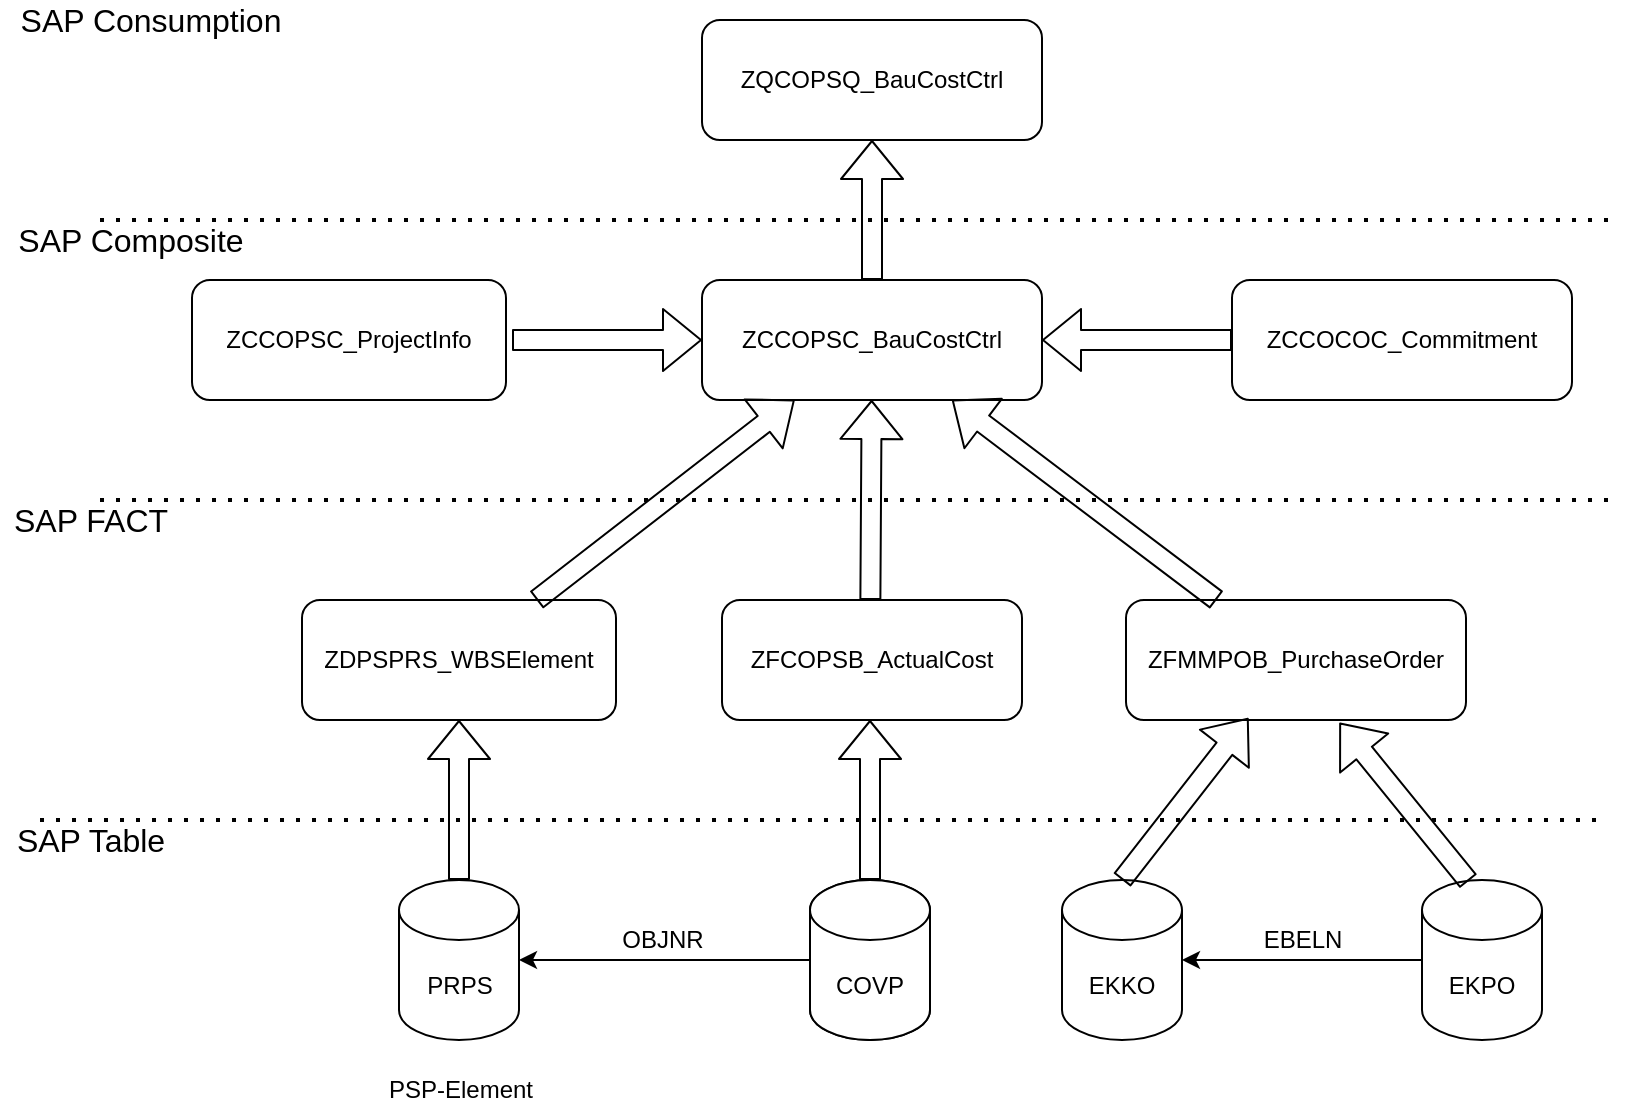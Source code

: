 <mxfile version="14.8.5" type="github">
  <diagram id="yg9wLYMmunS48xEma6tN" name="Page-1">
    <mxGraphModel dx="1188" dy="728" grid="1" gridSize="10" guides="1" tooltips="1" connect="1" arrows="1" fold="1" page="1" pageScale="1" pageWidth="827" pageHeight="1169" math="0" shadow="0">
      <root>
        <mxCell id="0" />
        <mxCell id="1" parent="0" />
        <mxCell id="NQwqN2q51bdc88onhYT6-1" value="COVP" style="shape=cylinder3;whiteSpace=wrap;html=1;boundedLbl=1;backgroundOutline=1;size=15;" vertex="1" parent="1">
          <mxGeometry x="409" y="470" width="60" height="80" as="geometry" />
        </mxCell>
        <mxCell id="NQwqN2q51bdc88onhYT6-2" value="ZICOPSB_ActualCosts" style="rounded=1;whiteSpace=wrap;html=1;" vertex="1" parent="1">
          <mxGeometry x="369" y="330" width="140" height="60" as="geometry" />
        </mxCell>
        <mxCell id="NQwqN2q51bdc88onhYT6-3" value="ZCCOPSC_BauCostCtrl" style="rounded=1;whiteSpace=wrap;html=1;" vertex="1" parent="1">
          <mxGeometry x="355" y="170" width="170" height="60" as="geometry" />
        </mxCell>
        <mxCell id="NQwqN2q51bdc88onhYT6-4" value="" style="shape=flexArrow;endArrow=classic;html=1;" edge="1" parent="1" source="NQwqN2q51bdc88onhYT6-1" target="NQwqN2q51bdc88onhYT6-2">
          <mxGeometry width="50" height="50" relative="1" as="geometry">
            <mxPoint x="118" y="470" as="sourcePoint" />
            <mxPoint x="168" y="420" as="targetPoint" />
          </mxGeometry>
        </mxCell>
        <mxCell id="NQwqN2q51bdc88onhYT6-5" value="" style="shape=flexArrow;endArrow=classic;html=1;" edge="1" parent="1" source="NQwqN2q51bdc88onhYT6-2" target="NQwqN2q51bdc88onhYT6-3">
          <mxGeometry width="50" height="50" relative="1" as="geometry">
            <mxPoint x="404.2" y="270" as="sourcePoint" />
            <mxPoint x="508" y="120" as="targetPoint" />
          </mxGeometry>
        </mxCell>
        <mxCell id="NQwqN2q51bdc88onhYT6-6" value="" style="endArrow=none;dashed=1;html=1;dashPattern=1 3;strokeWidth=2;" edge="1" parent="1">
          <mxGeometry width="50" height="50" relative="1" as="geometry">
            <mxPoint x="24" y="440" as="sourcePoint" />
            <mxPoint x="804" y="440" as="targetPoint" />
          </mxGeometry>
        </mxCell>
        <mxCell id="NQwqN2q51bdc88onhYT6-7" value="&lt;font style=&quot;font-size: 16px&quot;&gt;SAP Table&lt;/font&gt;" style="text;html=1;resizable=0;autosize=1;align=center;verticalAlign=middle;points=[];fillColor=none;strokeColor=none;rounded=0;" vertex="1" parent="1">
          <mxGeometry x="4" y="440" width="90" height="20" as="geometry" />
        </mxCell>
        <mxCell id="NQwqN2q51bdc88onhYT6-8" value="" style="endArrow=none;dashed=1;html=1;dashPattern=1 3;strokeWidth=2;" edge="1" parent="1">
          <mxGeometry width="50" height="50" relative="1" as="geometry">
            <mxPoint x="54" y="140" as="sourcePoint" />
            <mxPoint x="814" y="140" as="targetPoint" />
          </mxGeometry>
        </mxCell>
        <mxCell id="NQwqN2q51bdc88onhYT6-9" value="&lt;font style=&quot;font-size: 16px&quot;&gt;SAP FACT&lt;/font&gt;" style="text;html=1;resizable=0;autosize=1;align=center;verticalAlign=middle;points=[];fillColor=none;strokeColor=none;rounded=0;" vertex="1" parent="1">
          <mxGeometry x="4" y="280" width="90" height="20" as="geometry" />
        </mxCell>
        <mxCell id="NQwqN2q51bdc88onhYT6-10" value="" style="endArrow=none;dashed=1;html=1;dashPattern=1 3;strokeWidth=2;" edge="1" parent="1">
          <mxGeometry width="50" height="50" relative="1" as="geometry">
            <mxPoint x="54" y="280" as="sourcePoint" />
            <mxPoint x="814" y="280" as="targetPoint" />
          </mxGeometry>
        </mxCell>
        <mxCell id="NQwqN2q51bdc88onhYT6-11" value="&lt;font style=&quot;font-size: 16px&quot;&gt;SAP Composite&lt;/font&gt;" style="text;html=1;resizable=0;autosize=1;align=center;verticalAlign=middle;points=[];fillColor=none;strokeColor=none;rounded=0;" vertex="1" parent="1">
          <mxGeometry x="4" y="140" width="130" height="20" as="geometry" />
        </mxCell>
        <mxCell id="NQwqN2q51bdc88onhYT6-12" value="PRPS" style="shape=cylinder3;whiteSpace=wrap;html=1;boundedLbl=1;backgroundOutline=1;size=15;" vertex="1" parent="1">
          <mxGeometry x="203.5" y="470" width="60" height="80" as="geometry" />
        </mxCell>
        <mxCell id="NQwqN2q51bdc88onhYT6-13" value="" style="endArrow=classic;html=1;exitX=0;exitY=0.5;exitDx=0;exitDy=0;exitPerimeter=0;entryX=1;entryY=0.5;entryDx=0;entryDy=0;entryPerimeter=0;" edge="1" parent="1" source="NQwqN2q51bdc88onhYT6-1" target="NQwqN2q51bdc88onhYT6-12">
          <mxGeometry width="50" height="50" relative="1" as="geometry">
            <mxPoint x="228" y="330" as="sourcePoint" />
            <mxPoint x="278" y="280" as="targetPoint" />
          </mxGeometry>
        </mxCell>
        <mxCell id="NQwqN2q51bdc88onhYT6-14" value="OBJNR" style="text;html=1;align=center;verticalAlign=middle;resizable=0;points=[];autosize=1;strokeColor=none;" vertex="1" parent="1">
          <mxGeometry x="305" y="490" width="60" height="20" as="geometry" />
        </mxCell>
        <mxCell id="NQwqN2q51bdc88onhYT6-15" value="" style="shape=flexArrow;endArrow=classic;html=1;entryX=0.5;entryY=1;entryDx=0;entryDy=0;" edge="1" parent="1" source="NQwqN2q51bdc88onhYT6-12" target="NQwqN2q51bdc88onhYT6-19">
          <mxGeometry width="50" height="50" relative="1" as="geometry">
            <mxPoint x="29" y="620" as="sourcePoint" />
            <mxPoint x="225.25" y="390" as="targetPoint" />
          </mxGeometry>
        </mxCell>
        <mxCell id="NQwqN2q51bdc88onhYT6-16" value="PSP-Element" style="text;html=1;align=center;verticalAlign=middle;resizable=0;points=[];autosize=1;strokeColor=none;" vertex="1" parent="1">
          <mxGeometry x="188.5" y="565" width="90" height="20" as="geometry" />
        </mxCell>
        <mxCell id="NQwqN2q51bdc88onhYT6-17" value="ZFCOPSB_ActualCost" style="rounded=1;whiteSpace=wrap;html=1;" vertex="1" parent="1">
          <mxGeometry x="365" y="330" width="150" height="60" as="geometry" />
        </mxCell>
        <mxCell id="NQwqN2q51bdc88onhYT6-18" value="COVP" style="shape=cylinder3;whiteSpace=wrap;html=1;boundedLbl=1;backgroundOutline=1;size=15;" vertex="1" parent="1">
          <mxGeometry x="409" y="470" width="60" height="80" as="geometry" />
        </mxCell>
        <mxCell id="NQwqN2q51bdc88onhYT6-19" value="ZDPSPRS_WBSElement" style="rounded=1;whiteSpace=wrap;html=1;" vertex="1" parent="1">
          <mxGeometry x="155" y="330" width="157" height="60" as="geometry" />
        </mxCell>
        <mxCell id="NQwqN2q51bdc88onhYT6-20" value="" style="shape=flexArrow;endArrow=classic;html=1;" edge="1" parent="1" source="NQwqN2q51bdc88onhYT6-19" target="NQwqN2q51bdc88onhYT6-3">
          <mxGeometry width="50" height="50" relative="1" as="geometry">
            <mxPoint x="215" y="340" as="sourcePoint" />
            <mxPoint x="265" y="290" as="targetPoint" />
          </mxGeometry>
        </mxCell>
        <mxCell id="NQwqN2q51bdc88onhYT6-21" value="&lt;font style=&quot;font-size: 16px&quot;&gt;SAP Consumption&lt;/font&gt;" style="text;html=1;resizable=0;autosize=1;align=center;verticalAlign=middle;points=[];fillColor=none;strokeColor=none;rounded=0;" vertex="1" parent="1">
          <mxGeometry x="4" y="30" width="150" height="20" as="geometry" />
        </mxCell>
        <mxCell id="NQwqN2q51bdc88onhYT6-22" value="ZFMMPOB_PurchaseOrder" style="rounded=1;whiteSpace=wrap;html=1;" vertex="1" parent="1">
          <mxGeometry x="567" y="330" width="170" height="60" as="geometry" />
        </mxCell>
        <mxCell id="NQwqN2q51bdc88onhYT6-23" value="" style="shape=flexArrow;endArrow=classic;html=1;" edge="1" parent="1" source="NQwqN2q51bdc88onhYT6-22">
          <mxGeometry width="50" height="50" relative="1" as="geometry">
            <mxPoint x="585" y="310" as="sourcePoint" />
            <mxPoint x="480" y="230" as="targetPoint" />
          </mxGeometry>
        </mxCell>
        <mxCell id="NQwqN2q51bdc88onhYT6-24" value="EKKO" style="shape=cylinder3;whiteSpace=wrap;html=1;boundedLbl=1;backgroundOutline=1;size=15;" vertex="1" parent="1">
          <mxGeometry x="535" y="470" width="60" height="80" as="geometry" />
        </mxCell>
        <mxCell id="NQwqN2q51bdc88onhYT6-25" value="EKPO" style="shape=cylinder3;whiteSpace=wrap;html=1;boundedLbl=1;backgroundOutline=1;size=15;" vertex="1" parent="1">
          <mxGeometry x="715" y="470" width="60" height="80" as="geometry" />
        </mxCell>
        <mxCell id="NQwqN2q51bdc88onhYT6-26" value="" style="endArrow=classic;html=1;exitX=0;exitY=0.5;exitDx=0;exitDy=0;exitPerimeter=0;entryX=1;entryY=0.5;entryDx=0;entryDy=0;entryPerimeter=0;" edge="1" parent="1" source="NQwqN2q51bdc88onhYT6-25" target="NQwqN2q51bdc88onhYT6-24">
          <mxGeometry width="50" height="50" relative="1" as="geometry">
            <mxPoint x="675.5" y="594" as="sourcePoint" />
            <mxPoint x="530" y="594" as="targetPoint" />
          </mxGeometry>
        </mxCell>
        <mxCell id="NQwqN2q51bdc88onhYT6-27" value="EBELN" style="text;html=1;align=center;verticalAlign=middle;resizable=0;points=[];autosize=1;strokeColor=none;" vertex="1" parent="1">
          <mxGeometry x="630" y="490" width="50" height="20" as="geometry" />
        </mxCell>
        <mxCell id="NQwqN2q51bdc88onhYT6-28" value="" style="shape=flexArrow;endArrow=classic;html=1;entryX=0.628;entryY=1.023;entryDx=0;entryDy=0;entryPerimeter=0;exitX=0.387;exitY=0.008;exitDx=0;exitDy=0;exitPerimeter=0;" edge="1" parent="1" source="NQwqN2q51bdc88onhYT6-25" target="NQwqN2q51bdc88onhYT6-22">
          <mxGeometry width="50" height="50" relative="1" as="geometry">
            <mxPoint x="725" y="470" as="sourcePoint" />
            <mxPoint x="445" y="350" as="targetPoint" />
          </mxGeometry>
        </mxCell>
        <mxCell id="NQwqN2q51bdc88onhYT6-29" value="" style="shape=flexArrow;endArrow=classic;html=1;entryX=0.36;entryY=0.983;entryDx=0;entryDy=0;entryPerimeter=0;exitX=0.5;exitY=0;exitDx=0;exitDy=0;exitPerimeter=0;" edge="1" parent="1" source="NQwqN2q51bdc88onhYT6-24" target="NQwqN2q51bdc88onhYT6-22">
          <mxGeometry width="50" height="50" relative="1" as="geometry">
            <mxPoint x="525" y="470" as="sourcePoint" />
            <mxPoint x="575" y="420" as="targetPoint" />
          </mxGeometry>
        </mxCell>
        <mxCell id="NQwqN2q51bdc88onhYT6-30" value="ZCCOPSC_ProjectInfo" style="rounded=1;whiteSpace=wrap;html=1;" vertex="1" parent="1">
          <mxGeometry x="100" y="170" width="157" height="60" as="geometry" />
        </mxCell>
        <mxCell id="NQwqN2q51bdc88onhYT6-31" value="ZCCOCOC_Commitment" style="rounded=1;whiteSpace=wrap;html=1;" vertex="1" parent="1">
          <mxGeometry x="620" y="170" width="170" height="60" as="geometry" />
        </mxCell>
        <mxCell id="NQwqN2q51bdc88onhYT6-33" value="" style="shape=flexArrow;endArrow=classic;html=1;entryX=0;entryY=0.5;entryDx=0;entryDy=0;" edge="1" parent="1" target="NQwqN2q51bdc88onhYT6-3">
          <mxGeometry width="50" height="50" relative="1" as="geometry">
            <mxPoint x="260" y="200" as="sourcePoint" />
            <mxPoint x="411.281" y="240" as="targetPoint" />
          </mxGeometry>
        </mxCell>
        <mxCell id="NQwqN2q51bdc88onhYT6-34" value="" style="shape=flexArrow;endArrow=classic;html=1;entryX=1;entryY=0.5;entryDx=0;entryDy=0;exitX=0;exitY=0.5;exitDx=0;exitDy=0;" edge="1" parent="1" source="NQwqN2q51bdc88onhYT6-31" target="NQwqN2q51bdc88onhYT6-3">
          <mxGeometry width="50" height="50" relative="1" as="geometry">
            <mxPoint x="535" y="100" as="sourcePoint" />
            <mxPoint x="630" y="100" as="targetPoint" />
          </mxGeometry>
        </mxCell>
        <mxCell id="NQwqN2q51bdc88onhYT6-35" value="ZQCOPSQ_BauCostCtrl" style="rounded=1;whiteSpace=wrap;html=1;" vertex="1" parent="1">
          <mxGeometry x="355" y="40" width="170" height="60" as="geometry" />
        </mxCell>
        <mxCell id="NQwqN2q51bdc88onhYT6-36" value="" style="shape=flexArrow;endArrow=classic;html=1;entryX=0.5;entryY=1;entryDx=0;entryDy=0;" edge="1" parent="1" source="NQwqN2q51bdc88onhYT6-3" target="NQwqN2q51bdc88onhYT6-35">
          <mxGeometry width="50" height="50" relative="1" as="geometry">
            <mxPoint x="340" y="180" as="sourcePoint" />
            <mxPoint x="390" y="130" as="targetPoint" />
          </mxGeometry>
        </mxCell>
      </root>
    </mxGraphModel>
  </diagram>
</mxfile>
